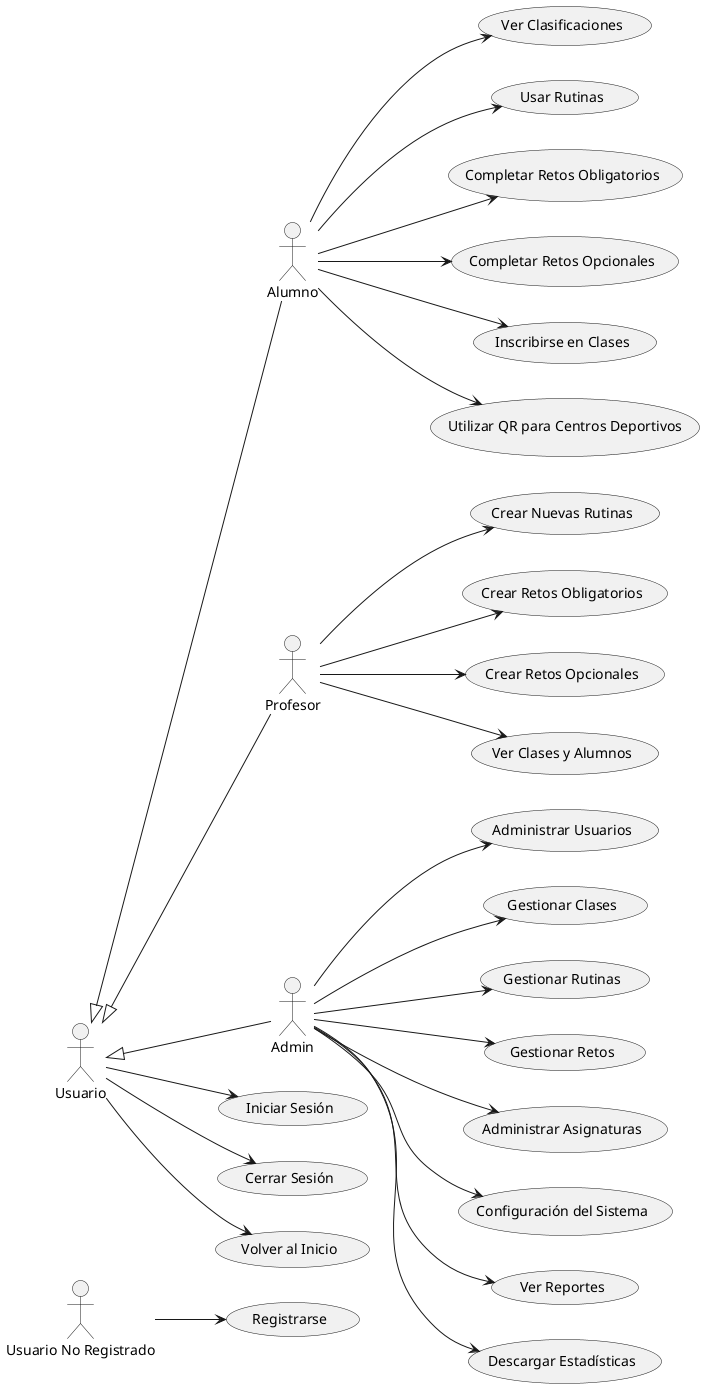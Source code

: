 @startuml
left to right direction

actor "Usuario No Registrado" as UsuarioNoRegistrado
actor Usuario
actor Alumno
actor Profesor
actor Admin

Usuario <|-- Alumno
Usuario <|-- Profesor
Usuario <|-- Admin

usecase "Registrarse" as UC_Registrarse
usecase "Iniciar Sesión" as UC_IniciarSesion
usecase "Cerrar Sesión" as UC_CerrarSesion
usecase "Volver al Inicio" as UC_VolverInicio

' Casos de uso de Alumno
usecase "Ver Clasificaciones" as UC_VerClasificaciones
usecase "Usar Rutinas" as UC_UsarRutinas
usecase "Completar Retos Obligatorios" as UC_CompletarRetosObligatorios
usecase "Completar Retos Opcionales" as UC_CompletarRetosOpcionales
usecase "Inscribirse en Clases" as UC_InscribirseClases
usecase "Utilizar QR para Centros Deportivos" as UC_UsarQR

' Casos de uso de Profesor
usecase "Crear Nuevas Rutinas" as UC_CrearRutinas
usecase "Crear Retos Obligatorios" as UC_CrearRetosObligatorios
usecase "Crear Retos Opcionales" as UC_CrearRetosOpcionales
usecase "Ver Clases y Alumnos" as UC_VerClasesAlumnos

' Casos de uso de Administrador
usecase "Administrar Usuarios" as UC_AdministrarUsuarios
usecase "Gestionar Clases" as UC_GestionarClases
usecase "Gestionar Rutinas" as UC_GestionarRutinas
usecase "Gestionar Retos" as UC_GestionarRetos
usecase "Administrar Asignaturas" as UC_AdministrarAsignaturas
usecase "Configuración del Sistema" as UC_ConfigurarSistema
usecase "Ver Reportes" as UC_VerReportes
usecase "Descargar Estadísticas" as UC_DescargarEstadisticas

UsuarioNoRegistrado --> UC_Registrarse

Usuario --> UC_IniciarSesion
Usuario --> UC_CerrarSesion
Usuario --> UC_VolverInicio

Alumno --> UC_VerClasificaciones
Alumno --> UC_UsarRutinas
Alumno --> UC_CompletarRetosObligatorios
Alumno --> UC_CompletarRetosOpcionales
Alumno --> UC_InscribirseClases
Alumno --> UC_UsarQR

Profesor --> UC_CrearRutinas
Profesor --> UC_CrearRetosObligatorios
Profesor --> UC_CrearRetosOpcionales
Profesor --> UC_VerClasesAlumnos

Admin --> UC_AdministrarUsuarios
Admin --> UC_GestionarClases
Admin --> UC_GestionarRutinas
Admin --> UC_GestionarRetos
Admin --> UC_AdministrarAsignaturas
Admin --> UC_ConfigurarSistema
Admin --> UC_VerReportes
Admin --> UC_DescargarEstadisticas

@enduml

